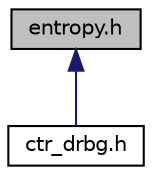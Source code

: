 digraph "entropy.h"
{
 // LATEX_PDF_SIZE
  edge [fontname="Helvetica",fontsize="10",labelfontname="Helvetica",labelfontsize="10"];
  node [fontname="Helvetica",fontsize="10",shape=record];
  Node1 [label="entropy.h",height=0.2,width=0.4,color="black", fillcolor="grey75", style="filled", fontcolor="black",tooltip="Entropy accumulator implementation."];
  Node1 -> Node2 [dir="back",color="midnightblue",fontsize="10",style="solid",fontname="Helvetica"];
  Node2 [label="ctr_drbg.h",height=0.2,width=0.4,color="black", fillcolor="white", style="filled",URL="$ctr__drbg_8h.html",tooltip="This file contains definitions and functions for the CTR_DRBG pseudorandom generator."];
}
